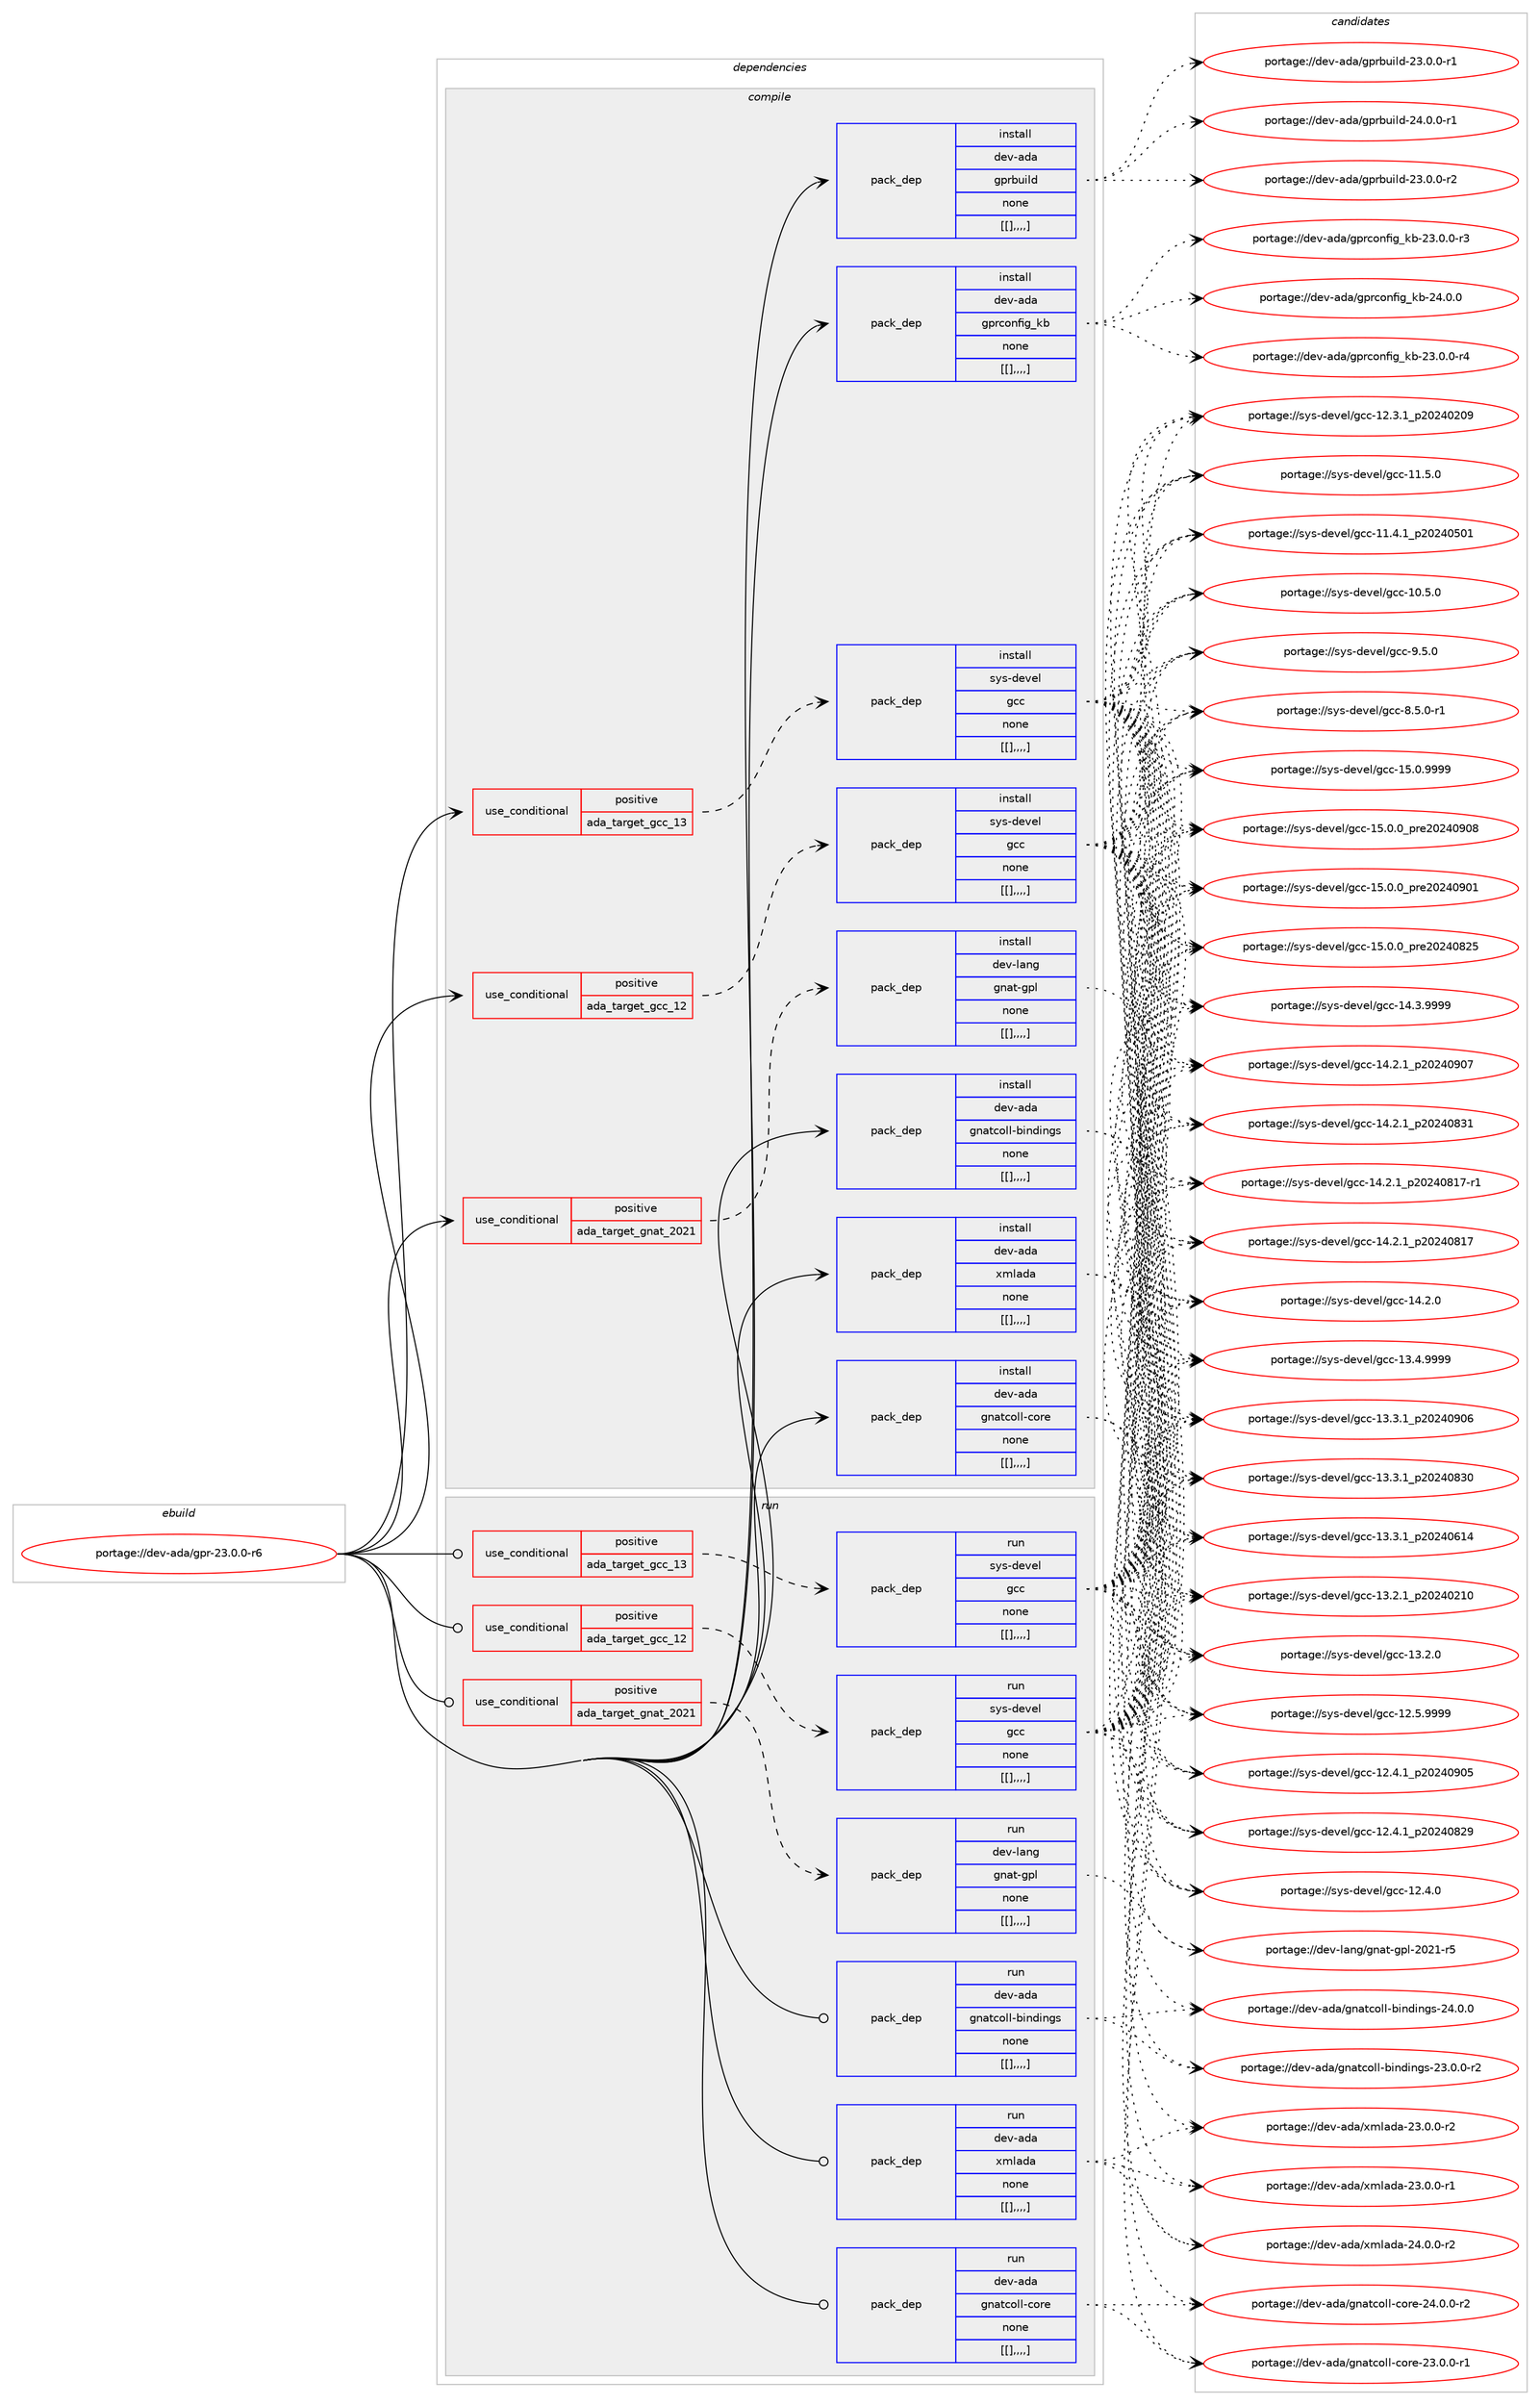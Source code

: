 digraph prolog {

# *************
# Graph options
# *************

newrank=true;
concentrate=true;
compound=true;
graph [rankdir=LR,fontname=Helvetica,fontsize=10,ranksep=1.5];#, ranksep=2.5, nodesep=0.2];
edge  [arrowhead=vee];
node  [fontname=Helvetica,fontsize=10];

# **********
# The ebuild
# **********

subgraph cluster_leftcol {
color=gray;
label=<<i>ebuild</i>>;
id [label="portage://dev-ada/gpr-23.0.0-r6", color=red, width=4, href="../dev-ada/gpr-23.0.0-r6.svg"];
}

# ****************
# The dependencies
# ****************

subgraph cluster_midcol {
color=gray;
label=<<i>dependencies</i>>;
subgraph cluster_compile {
fillcolor="#eeeeee";
style=filled;
label=<<i>compile</i>>;
subgraph cond16638 {
dependency63784 [label=<<TABLE BORDER="0" CELLBORDER="1" CELLSPACING="0" CELLPADDING="4"><TR><TD ROWSPAN="3" CELLPADDING="10">use_conditional</TD></TR><TR><TD>positive</TD></TR><TR><TD>ada_target_gcc_12</TD></TR></TABLE>>, shape=none, color=red];
subgraph pack46225 {
dependency63785 [label=<<TABLE BORDER="0" CELLBORDER="1" CELLSPACING="0" CELLPADDING="4" WIDTH="220"><TR><TD ROWSPAN="6" CELLPADDING="30">pack_dep</TD></TR><TR><TD WIDTH="110">install</TD></TR><TR><TD>sys-devel</TD></TR><TR><TD>gcc</TD></TR><TR><TD>none</TD></TR><TR><TD>[[],,,,]</TD></TR></TABLE>>, shape=none, color=blue];
}
dependency63784:e -> dependency63785:w [weight=20,style="dashed",arrowhead="vee"];
}
id:e -> dependency63784:w [weight=20,style="solid",arrowhead="vee"];
subgraph cond16639 {
dependency63786 [label=<<TABLE BORDER="0" CELLBORDER="1" CELLSPACING="0" CELLPADDING="4"><TR><TD ROWSPAN="3" CELLPADDING="10">use_conditional</TD></TR><TR><TD>positive</TD></TR><TR><TD>ada_target_gcc_13</TD></TR></TABLE>>, shape=none, color=red];
subgraph pack46226 {
dependency63787 [label=<<TABLE BORDER="0" CELLBORDER="1" CELLSPACING="0" CELLPADDING="4" WIDTH="220"><TR><TD ROWSPAN="6" CELLPADDING="30">pack_dep</TD></TR><TR><TD WIDTH="110">install</TD></TR><TR><TD>sys-devel</TD></TR><TR><TD>gcc</TD></TR><TR><TD>none</TD></TR><TR><TD>[[],,,,]</TD></TR></TABLE>>, shape=none, color=blue];
}
dependency63786:e -> dependency63787:w [weight=20,style="dashed",arrowhead="vee"];
}
id:e -> dependency63786:w [weight=20,style="solid",arrowhead="vee"];
subgraph cond16640 {
dependency63788 [label=<<TABLE BORDER="0" CELLBORDER="1" CELLSPACING="0" CELLPADDING="4"><TR><TD ROWSPAN="3" CELLPADDING="10">use_conditional</TD></TR><TR><TD>positive</TD></TR><TR><TD>ada_target_gnat_2021</TD></TR></TABLE>>, shape=none, color=red];
subgraph pack46227 {
dependency63789 [label=<<TABLE BORDER="0" CELLBORDER="1" CELLSPACING="0" CELLPADDING="4" WIDTH="220"><TR><TD ROWSPAN="6" CELLPADDING="30">pack_dep</TD></TR><TR><TD WIDTH="110">install</TD></TR><TR><TD>dev-lang</TD></TR><TR><TD>gnat-gpl</TD></TR><TR><TD>none</TD></TR><TR><TD>[[],,,,]</TD></TR></TABLE>>, shape=none, color=blue];
}
dependency63788:e -> dependency63789:w [weight=20,style="dashed",arrowhead="vee"];
}
id:e -> dependency63788:w [weight=20,style="solid",arrowhead="vee"];
subgraph pack46228 {
dependency63790 [label=<<TABLE BORDER="0" CELLBORDER="1" CELLSPACING="0" CELLPADDING="4" WIDTH="220"><TR><TD ROWSPAN="6" CELLPADDING="30">pack_dep</TD></TR><TR><TD WIDTH="110">install</TD></TR><TR><TD>dev-ada</TD></TR><TR><TD>gnatcoll-bindings</TD></TR><TR><TD>none</TD></TR><TR><TD>[[],,,,]</TD></TR></TABLE>>, shape=none, color=blue];
}
id:e -> dependency63790:w [weight=20,style="solid",arrowhead="vee"];
subgraph pack46229 {
dependency63791 [label=<<TABLE BORDER="0" CELLBORDER="1" CELLSPACING="0" CELLPADDING="4" WIDTH="220"><TR><TD ROWSPAN="6" CELLPADDING="30">pack_dep</TD></TR><TR><TD WIDTH="110">install</TD></TR><TR><TD>dev-ada</TD></TR><TR><TD>gnatcoll-core</TD></TR><TR><TD>none</TD></TR><TR><TD>[[],,,,]</TD></TR></TABLE>>, shape=none, color=blue];
}
id:e -> dependency63791:w [weight=20,style="solid",arrowhead="vee"];
subgraph pack46230 {
dependency63792 [label=<<TABLE BORDER="0" CELLBORDER="1" CELLSPACING="0" CELLPADDING="4" WIDTH="220"><TR><TD ROWSPAN="6" CELLPADDING="30">pack_dep</TD></TR><TR><TD WIDTH="110">install</TD></TR><TR><TD>dev-ada</TD></TR><TR><TD>gprbuild</TD></TR><TR><TD>none</TD></TR><TR><TD>[[],,,,]</TD></TR></TABLE>>, shape=none, color=blue];
}
id:e -> dependency63792:w [weight=20,style="solid",arrowhead="vee"];
subgraph pack46231 {
dependency63793 [label=<<TABLE BORDER="0" CELLBORDER="1" CELLSPACING="0" CELLPADDING="4" WIDTH="220"><TR><TD ROWSPAN="6" CELLPADDING="30">pack_dep</TD></TR><TR><TD WIDTH="110">install</TD></TR><TR><TD>dev-ada</TD></TR><TR><TD>gprconfig_kb</TD></TR><TR><TD>none</TD></TR><TR><TD>[[],,,,]</TD></TR></TABLE>>, shape=none, color=blue];
}
id:e -> dependency63793:w [weight=20,style="solid",arrowhead="vee"];
subgraph pack46232 {
dependency63794 [label=<<TABLE BORDER="0" CELLBORDER="1" CELLSPACING="0" CELLPADDING="4" WIDTH="220"><TR><TD ROWSPAN="6" CELLPADDING="30">pack_dep</TD></TR><TR><TD WIDTH="110">install</TD></TR><TR><TD>dev-ada</TD></TR><TR><TD>xmlada</TD></TR><TR><TD>none</TD></TR><TR><TD>[[],,,,]</TD></TR></TABLE>>, shape=none, color=blue];
}
id:e -> dependency63794:w [weight=20,style="solid",arrowhead="vee"];
}
subgraph cluster_compileandrun {
fillcolor="#eeeeee";
style=filled;
label=<<i>compile and run</i>>;
}
subgraph cluster_run {
fillcolor="#eeeeee";
style=filled;
label=<<i>run</i>>;
subgraph cond16641 {
dependency63795 [label=<<TABLE BORDER="0" CELLBORDER="1" CELLSPACING="0" CELLPADDING="4"><TR><TD ROWSPAN="3" CELLPADDING="10">use_conditional</TD></TR><TR><TD>positive</TD></TR><TR><TD>ada_target_gcc_12</TD></TR></TABLE>>, shape=none, color=red];
subgraph pack46233 {
dependency63796 [label=<<TABLE BORDER="0" CELLBORDER="1" CELLSPACING="0" CELLPADDING="4" WIDTH="220"><TR><TD ROWSPAN="6" CELLPADDING="30">pack_dep</TD></TR><TR><TD WIDTH="110">run</TD></TR><TR><TD>sys-devel</TD></TR><TR><TD>gcc</TD></TR><TR><TD>none</TD></TR><TR><TD>[[],,,,]</TD></TR></TABLE>>, shape=none, color=blue];
}
dependency63795:e -> dependency63796:w [weight=20,style="dashed",arrowhead="vee"];
}
id:e -> dependency63795:w [weight=20,style="solid",arrowhead="odot"];
subgraph cond16642 {
dependency63797 [label=<<TABLE BORDER="0" CELLBORDER="1" CELLSPACING="0" CELLPADDING="4"><TR><TD ROWSPAN="3" CELLPADDING="10">use_conditional</TD></TR><TR><TD>positive</TD></TR><TR><TD>ada_target_gcc_13</TD></TR></TABLE>>, shape=none, color=red];
subgraph pack46234 {
dependency63798 [label=<<TABLE BORDER="0" CELLBORDER="1" CELLSPACING="0" CELLPADDING="4" WIDTH="220"><TR><TD ROWSPAN="6" CELLPADDING="30">pack_dep</TD></TR><TR><TD WIDTH="110">run</TD></TR><TR><TD>sys-devel</TD></TR><TR><TD>gcc</TD></TR><TR><TD>none</TD></TR><TR><TD>[[],,,,]</TD></TR></TABLE>>, shape=none, color=blue];
}
dependency63797:e -> dependency63798:w [weight=20,style="dashed",arrowhead="vee"];
}
id:e -> dependency63797:w [weight=20,style="solid",arrowhead="odot"];
subgraph cond16643 {
dependency63799 [label=<<TABLE BORDER="0" CELLBORDER="1" CELLSPACING="0" CELLPADDING="4"><TR><TD ROWSPAN="3" CELLPADDING="10">use_conditional</TD></TR><TR><TD>positive</TD></TR><TR><TD>ada_target_gnat_2021</TD></TR></TABLE>>, shape=none, color=red];
subgraph pack46235 {
dependency63800 [label=<<TABLE BORDER="0" CELLBORDER="1" CELLSPACING="0" CELLPADDING="4" WIDTH="220"><TR><TD ROWSPAN="6" CELLPADDING="30">pack_dep</TD></TR><TR><TD WIDTH="110">run</TD></TR><TR><TD>dev-lang</TD></TR><TR><TD>gnat-gpl</TD></TR><TR><TD>none</TD></TR><TR><TD>[[],,,,]</TD></TR></TABLE>>, shape=none, color=blue];
}
dependency63799:e -> dependency63800:w [weight=20,style="dashed",arrowhead="vee"];
}
id:e -> dependency63799:w [weight=20,style="solid",arrowhead="odot"];
subgraph pack46236 {
dependency63801 [label=<<TABLE BORDER="0" CELLBORDER="1" CELLSPACING="0" CELLPADDING="4" WIDTH="220"><TR><TD ROWSPAN="6" CELLPADDING="30">pack_dep</TD></TR><TR><TD WIDTH="110">run</TD></TR><TR><TD>dev-ada</TD></TR><TR><TD>gnatcoll-bindings</TD></TR><TR><TD>none</TD></TR><TR><TD>[[],,,,]</TD></TR></TABLE>>, shape=none, color=blue];
}
id:e -> dependency63801:w [weight=20,style="solid",arrowhead="odot"];
subgraph pack46237 {
dependency63802 [label=<<TABLE BORDER="0" CELLBORDER="1" CELLSPACING="0" CELLPADDING="4" WIDTH="220"><TR><TD ROWSPAN="6" CELLPADDING="30">pack_dep</TD></TR><TR><TD WIDTH="110">run</TD></TR><TR><TD>dev-ada</TD></TR><TR><TD>gnatcoll-core</TD></TR><TR><TD>none</TD></TR><TR><TD>[[],,,,]</TD></TR></TABLE>>, shape=none, color=blue];
}
id:e -> dependency63802:w [weight=20,style="solid",arrowhead="odot"];
subgraph pack46238 {
dependency63803 [label=<<TABLE BORDER="0" CELLBORDER="1" CELLSPACING="0" CELLPADDING="4" WIDTH="220"><TR><TD ROWSPAN="6" CELLPADDING="30">pack_dep</TD></TR><TR><TD WIDTH="110">run</TD></TR><TR><TD>dev-ada</TD></TR><TR><TD>xmlada</TD></TR><TR><TD>none</TD></TR><TR><TD>[[],,,,]</TD></TR></TABLE>>, shape=none, color=blue];
}
id:e -> dependency63803:w [weight=20,style="solid",arrowhead="odot"];
}
}

# **************
# The candidates
# **************

subgraph cluster_choices {
rank=same;
color=gray;
label=<<i>candidates</i>>;

subgraph choice46225 {
color=black;
nodesep=1;
choice1151211154510010111810110847103999945495346484657575757 [label="portage://sys-devel/gcc-15.0.9999", color=red, width=4,href="../sys-devel/gcc-15.0.9999.svg"];
choice1151211154510010111810110847103999945495346484648951121141015048505248574856 [label="portage://sys-devel/gcc-15.0.0_pre20240908", color=red, width=4,href="../sys-devel/gcc-15.0.0_pre20240908.svg"];
choice1151211154510010111810110847103999945495346484648951121141015048505248574849 [label="portage://sys-devel/gcc-15.0.0_pre20240901", color=red, width=4,href="../sys-devel/gcc-15.0.0_pre20240901.svg"];
choice1151211154510010111810110847103999945495346484648951121141015048505248565053 [label="portage://sys-devel/gcc-15.0.0_pre20240825", color=red, width=4,href="../sys-devel/gcc-15.0.0_pre20240825.svg"];
choice1151211154510010111810110847103999945495246514657575757 [label="portage://sys-devel/gcc-14.3.9999", color=red, width=4,href="../sys-devel/gcc-14.3.9999.svg"];
choice1151211154510010111810110847103999945495246504649951125048505248574855 [label="portage://sys-devel/gcc-14.2.1_p20240907", color=red, width=4,href="../sys-devel/gcc-14.2.1_p20240907.svg"];
choice1151211154510010111810110847103999945495246504649951125048505248565149 [label="portage://sys-devel/gcc-14.2.1_p20240831", color=red, width=4,href="../sys-devel/gcc-14.2.1_p20240831.svg"];
choice11512111545100101118101108471039999454952465046499511250485052485649554511449 [label="portage://sys-devel/gcc-14.2.1_p20240817-r1", color=red, width=4,href="../sys-devel/gcc-14.2.1_p20240817-r1.svg"];
choice1151211154510010111810110847103999945495246504649951125048505248564955 [label="portage://sys-devel/gcc-14.2.1_p20240817", color=red, width=4,href="../sys-devel/gcc-14.2.1_p20240817.svg"];
choice1151211154510010111810110847103999945495246504648 [label="portage://sys-devel/gcc-14.2.0", color=red, width=4,href="../sys-devel/gcc-14.2.0.svg"];
choice1151211154510010111810110847103999945495146524657575757 [label="portage://sys-devel/gcc-13.4.9999", color=red, width=4,href="../sys-devel/gcc-13.4.9999.svg"];
choice1151211154510010111810110847103999945495146514649951125048505248574854 [label="portage://sys-devel/gcc-13.3.1_p20240906", color=red, width=4,href="../sys-devel/gcc-13.3.1_p20240906.svg"];
choice1151211154510010111810110847103999945495146514649951125048505248565148 [label="portage://sys-devel/gcc-13.3.1_p20240830", color=red, width=4,href="../sys-devel/gcc-13.3.1_p20240830.svg"];
choice1151211154510010111810110847103999945495146514649951125048505248544952 [label="portage://sys-devel/gcc-13.3.1_p20240614", color=red, width=4,href="../sys-devel/gcc-13.3.1_p20240614.svg"];
choice1151211154510010111810110847103999945495146504649951125048505248504948 [label="portage://sys-devel/gcc-13.2.1_p20240210", color=red, width=4,href="../sys-devel/gcc-13.2.1_p20240210.svg"];
choice1151211154510010111810110847103999945495146504648 [label="portage://sys-devel/gcc-13.2.0", color=red, width=4,href="../sys-devel/gcc-13.2.0.svg"];
choice1151211154510010111810110847103999945495046534657575757 [label="portage://sys-devel/gcc-12.5.9999", color=red, width=4,href="../sys-devel/gcc-12.5.9999.svg"];
choice1151211154510010111810110847103999945495046524649951125048505248574853 [label="portage://sys-devel/gcc-12.4.1_p20240905", color=red, width=4,href="../sys-devel/gcc-12.4.1_p20240905.svg"];
choice1151211154510010111810110847103999945495046524649951125048505248565057 [label="portage://sys-devel/gcc-12.4.1_p20240829", color=red, width=4,href="../sys-devel/gcc-12.4.1_p20240829.svg"];
choice1151211154510010111810110847103999945495046524648 [label="portage://sys-devel/gcc-12.4.0", color=red, width=4,href="../sys-devel/gcc-12.4.0.svg"];
choice1151211154510010111810110847103999945495046514649951125048505248504857 [label="portage://sys-devel/gcc-12.3.1_p20240209", color=red, width=4,href="../sys-devel/gcc-12.3.1_p20240209.svg"];
choice1151211154510010111810110847103999945494946534648 [label="portage://sys-devel/gcc-11.5.0", color=red, width=4,href="../sys-devel/gcc-11.5.0.svg"];
choice1151211154510010111810110847103999945494946524649951125048505248534849 [label="portage://sys-devel/gcc-11.4.1_p20240501", color=red, width=4,href="../sys-devel/gcc-11.4.1_p20240501.svg"];
choice1151211154510010111810110847103999945494846534648 [label="portage://sys-devel/gcc-10.5.0", color=red, width=4,href="../sys-devel/gcc-10.5.0.svg"];
choice11512111545100101118101108471039999455746534648 [label="portage://sys-devel/gcc-9.5.0", color=red, width=4,href="../sys-devel/gcc-9.5.0.svg"];
choice115121115451001011181011084710399994556465346484511449 [label="portage://sys-devel/gcc-8.5.0-r1", color=red, width=4,href="../sys-devel/gcc-8.5.0-r1.svg"];
dependency63785:e -> choice1151211154510010111810110847103999945495346484657575757:w [style=dotted,weight="100"];
dependency63785:e -> choice1151211154510010111810110847103999945495346484648951121141015048505248574856:w [style=dotted,weight="100"];
dependency63785:e -> choice1151211154510010111810110847103999945495346484648951121141015048505248574849:w [style=dotted,weight="100"];
dependency63785:e -> choice1151211154510010111810110847103999945495346484648951121141015048505248565053:w [style=dotted,weight="100"];
dependency63785:e -> choice1151211154510010111810110847103999945495246514657575757:w [style=dotted,weight="100"];
dependency63785:e -> choice1151211154510010111810110847103999945495246504649951125048505248574855:w [style=dotted,weight="100"];
dependency63785:e -> choice1151211154510010111810110847103999945495246504649951125048505248565149:w [style=dotted,weight="100"];
dependency63785:e -> choice11512111545100101118101108471039999454952465046499511250485052485649554511449:w [style=dotted,weight="100"];
dependency63785:e -> choice1151211154510010111810110847103999945495246504649951125048505248564955:w [style=dotted,weight="100"];
dependency63785:e -> choice1151211154510010111810110847103999945495246504648:w [style=dotted,weight="100"];
dependency63785:e -> choice1151211154510010111810110847103999945495146524657575757:w [style=dotted,weight="100"];
dependency63785:e -> choice1151211154510010111810110847103999945495146514649951125048505248574854:w [style=dotted,weight="100"];
dependency63785:e -> choice1151211154510010111810110847103999945495146514649951125048505248565148:w [style=dotted,weight="100"];
dependency63785:e -> choice1151211154510010111810110847103999945495146514649951125048505248544952:w [style=dotted,weight="100"];
dependency63785:e -> choice1151211154510010111810110847103999945495146504649951125048505248504948:w [style=dotted,weight="100"];
dependency63785:e -> choice1151211154510010111810110847103999945495146504648:w [style=dotted,weight="100"];
dependency63785:e -> choice1151211154510010111810110847103999945495046534657575757:w [style=dotted,weight="100"];
dependency63785:e -> choice1151211154510010111810110847103999945495046524649951125048505248574853:w [style=dotted,weight="100"];
dependency63785:e -> choice1151211154510010111810110847103999945495046524649951125048505248565057:w [style=dotted,weight="100"];
dependency63785:e -> choice1151211154510010111810110847103999945495046524648:w [style=dotted,weight="100"];
dependency63785:e -> choice1151211154510010111810110847103999945495046514649951125048505248504857:w [style=dotted,weight="100"];
dependency63785:e -> choice1151211154510010111810110847103999945494946534648:w [style=dotted,weight="100"];
dependency63785:e -> choice1151211154510010111810110847103999945494946524649951125048505248534849:w [style=dotted,weight="100"];
dependency63785:e -> choice1151211154510010111810110847103999945494846534648:w [style=dotted,weight="100"];
dependency63785:e -> choice11512111545100101118101108471039999455746534648:w [style=dotted,weight="100"];
dependency63785:e -> choice115121115451001011181011084710399994556465346484511449:w [style=dotted,weight="100"];
}
subgraph choice46226 {
color=black;
nodesep=1;
choice1151211154510010111810110847103999945495346484657575757 [label="portage://sys-devel/gcc-15.0.9999", color=red, width=4,href="../sys-devel/gcc-15.0.9999.svg"];
choice1151211154510010111810110847103999945495346484648951121141015048505248574856 [label="portage://sys-devel/gcc-15.0.0_pre20240908", color=red, width=4,href="../sys-devel/gcc-15.0.0_pre20240908.svg"];
choice1151211154510010111810110847103999945495346484648951121141015048505248574849 [label="portage://sys-devel/gcc-15.0.0_pre20240901", color=red, width=4,href="../sys-devel/gcc-15.0.0_pre20240901.svg"];
choice1151211154510010111810110847103999945495346484648951121141015048505248565053 [label="portage://sys-devel/gcc-15.0.0_pre20240825", color=red, width=4,href="../sys-devel/gcc-15.0.0_pre20240825.svg"];
choice1151211154510010111810110847103999945495246514657575757 [label="portage://sys-devel/gcc-14.3.9999", color=red, width=4,href="../sys-devel/gcc-14.3.9999.svg"];
choice1151211154510010111810110847103999945495246504649951125048505248574855 [label="portage://sys-devel/gcc-14.2.1_p20240907", color=red, width=4,href="../sys-devel/gcc-14.2.1_p20240907.svg"];
choice1151211154510010111810110847103999945495246504649951125048505248565149 [label="portage://sys-devel/gcc-14.2.1_p20240831", color=red, width=4,href="../sys-devel/gcc-14.2.1_p20240831.svg"];
choice11512111545100101118101108471039999454952465046499511250485052485649554511449 [label="portage://sys-devel/gcc-14.2.1_p20240817-r1", color=red, width=4,href="../sys-devel/gcc-14.2.1_p20240817-r1.svg"];
choice1151211154510010111810110847103999945495246504649951125048505248564955 [label="portage://sys-devel/gcc-14.2.1_p20240817", color=red, width=4,href="../sys-devel/gcc-14.2.1_p20240817.svg"];
choice1151211154510010111810110847103999945495246504648 [label="portage://sys-devel/gcc-14.2.0", color=red, width=4,href="../sys-devel/gcc-14.2.0.svg"];
choice1151211154510010111810110847103999945495146524657575757 [label="portage://sys-devel/gcc-13.4.9999", color=red, width=4,href="../sys-devel/gcc-13.4.9999.svg"];
choice1151211154510010111810110847103999945495146514649951125048505248574854 [label="portage://sys-devel/gcc-13.3.1_p20240906", color=red, width=4,href="../sys-devel/gcc-13.3.1_p20240906.svg"];
choice1151211154510010111810110847103999945495146514649951125048505248565148 [label="portage://sys-devel/gcc-13.3.1_p20240830", color=red, width=4,href="../sys-devel/gcc-13.3.1_p20240830.svg"];
choice1151211154510010111810110847103999945495146514649951125048505248544952 [label="portage://sys-devel/gcc-13.3.1_p20240614", color=red, width=4,href="../sys-devel/gcc-13.3.1_p20240614.svg"];
choice1151211154510010111810110847103999945495146504649951125048505248504948 [label="portage://sys-devel/gcc-13.2.1_p20240210", color=red, width=4,href="../sys-devel/gcc-13.2.1_p20240210.svg"];
choice1151211154510010111810110847103999945495146504648 [label="portage://sys-devel/gcc-13.2.0", color=red, width=4,href="../sys-devel/gcc-13.2.0.svg"];
choice1151211154510010111810110847103999945495046534657575757 [label="portage://sys-devel/gcc-12.5.9999", color=red, width=4,href="../sys-devel/gcc-12.5.9999.svg"];
choice1151211154510010111810110847103999945495046524649951125048505248574853 [label="portage://sys-devel/gcc-12.4.1_p20240905", color=red, width=4,href="../sys-devel/gcc-12.4.1_p20240905.svg"];
choice1151211154510010111810110847103999945495046524649951125048505248565057 [label="portage://sys-devel/gcc-12.4.1_p20240829", color=red, width=4,href="../sys-devel/gcc-12.4.1_p20240829.svg"];
choice1151211154510010111810110847103999945495046524648 [label="portage://sys-devel/gcc-12.4.0", color=red, width=4,href="../sys-devel/gcc-12.4.0.svg"];
choice1151211154510010111810110847103999945495046514649951125048505248504857 [label="portage://sys-devel/gcc-12.3.1_p20240209", color=red, width=4,href="../sys-devel/gcc-12.3.1_p20240209.svg"];
choice1151211154510010111810110847103999945494946534648 [label="portage://sys-devel/gcc-11.5.0", color=red, width=4,href="../sys-devel/gcc-11.5.0.svg"];
choice1151211154510010111810110847103999945494946524649951125048505248534849 [label="portage://sys-devel/gcc-11.4.1_p20240501", color=red, width=4,href="../sys-devel/gcc-11.4.1_p20240501.svg"];
choice1151211154510010111810110847103999945494846534648 [label="portage://sys-devel/gcc-10.5.0", color=red, width=4,href="../sys-devel/gcc-10.5.0.svg"];
choice11512111545100101118101108471039999455746534648 [label="portage://sys-devel/gcc-9.5.0", color=red, width=4,href="../sys-devel/gcc-9.5.0.svg"];
choice115121115451001011181011084710399994556465346484511449 [label="portage://sys-devel/gcc-8.5.0-r1", color=red, width=4,href="../sys-devel/gcc-8.5.0-r1.svg"];
dependency63787:e -> choice1151211154510010111810110847103999945495346484657575757:w [style=dotted,weight="100"];
dependency63787:e -> choice1151211154510010111810110847103999945495346484648951121141015048505248574856:w [style=dotted,weight="100"];
dependency63787:e -> choice1151211154510010111810110847103999945495346484648951121141015048505248574849:w [style=dotted,weight="100"];
dependency63787:e -> choice1151211154510010111810110847103999945495346484648951121141015048505248565053:w [style=dotted,weight="100"];
dependency63787:e -> choice1151211154510010111810110847103999945495246514657575757:w [style=dotted,weight="100"];
dependency63787:e -> choice1151211154510010111810110847103999945495246504649951125048505248574855:w [style=dotted,weight="100"];
dependency63787:e -> choice1151211154510010111810110847103999945495246504649951125048505248565149:w [style=dotted,weight="100"];
dependency63787:e -> choice11512111545100101118101108471039999454952465046499511250485052485649554511449:w [style=dotted,weight="100"];
dependency63787:e -> choice1151211154510010111810110847103999945495246504649951125048505248564955:w [style=dotted,weight="100"];
dependency63787:e -> choice1151211154510010111810110847103999945495246504648:w [style=dotted,weight="100"];
dependency63787:e -> choice1151211154510010111810110847103999945495146524657575757:w [style=dotted,weight="100"];
dependency63787:e -> choice1151211154510010111810110847103999945495146514649951125048505248574854:w [style=dotted,weight="100"];
dependency63787:e -> choice1151211154510010111810110847103999945495146514649951125048505248565148:w [style=dotted,weight="100"];
dependency63787:e -> choice1151211154510010111810110847103999945495146514649951125048505248544952:w [style=dotted,weight="100"];
dependency63787:e -> choice1151211154510010111810110847103999945495146504649951125048505248504948:w [style=dotted,weight="100"];
dependency63787:e -> choice1151211154510010111810110847103999945495146504648:w [style=dotted,weight="100"];
dependency63787:e -> choice1151211154510010111810110847103999945495046534657575757:w [style=dotted,weight="100"];
dependency63787:e -> choice1151211154510010111810110847103999945495046524649951125048505248574853:w [style=dotted,weight="100"];
dependency63787:e -> choice1151211154510010111810110847103999945495046524649951125048505248565057:w [style=dotted,weight="100"];
dependency63787:e -> choice1151211154510010111810110847103999945495046524648:w [style=dotted,weight="100"];
dependency63787:e -> choice1151211154510010111810110847103999945495046514649951125048505248504857:w [style=dotted,weight="100"];
dependency63787:e -> choice1151211154510010111810110847103999945494946534648:w [style=dotted,weight="100"];
dependency63787:e -> choice1151211154510010111810110847103999945494946524649951125048505248534849:w [style=dotted,weight="100"];
dependency63787:e -> choice1151211154510010111810110847103999945494846534648:w [style=dotted,weight="100"];
dependency63787:e -> choice11512111545100101118101108471039999455746534648:w [style=dotted,weight="100"];
dependency63787:e -> choice115121115451001011181011084710399994556465346484511449:w [style=dotted,weight="100"];
}
subgraph choice46227 {
color=black;
nodesep=1;
choice100101118451089711010347103110971164510311210845504850494511453 [label="portage://dev-lang/gnat-gpl-2021-r5", color=red, width=4,href="../dev-lang/gnat-gpl-2021-r5.svg"];
dependency63789:e -> choice100101118451089711010347103110971164510311210845504850494511453:w [style=dotted,weight="100"];
}
subgraph choice46228 {
color=black;
nodesep=1;
choice100101118459710097471031109711699111108108459810511010010511010311545505246484648 [label="portage://dev-ada/gnatcoll-bindings-24.0.0", color=red, width=4,href="../dev-ada/gnatcoll-bindings-24.0.0.svg"];
choice1001011184597100974710311097116991111081084598105110100105110103115455051464846484511450 [label="portage://dev-ada/gnatcoll-bindings-23.0.0-r2", color=red, width=4,href="../dev-ada/gnatcoll-bindings-23.0.0-r2.svg"];
dependency63790:e -> choice100101118459710097471031109711699111108108459810511010010511010311545505246484648:w [style=dotted,weight="100"];
dependency63790:e -> choice1001011184597100974710311097116991111081084598105110100105110103115455051464846484511450:w [style=dotted,weight="100"];
}
subgraph choice46229 {
color=black;
nodesep=1;
choice1001011184597100974710311097116991111081084599111114101455052464846484511450 [label="portage://dev-ada/gnatcoll-core-24.0.0-r2", color=red, width=4,href="../dev-ada/gnatcoll-core-24.0.0-r2.svg"];
choice1001011184597100974710311097116991111081084599111114101455051464846484511449 [label="portage://dev-ada/gnatcoll-core-23.0.0-r1", color=red, width=4,href="../dev-ada/gnatcoll-core-23.0.0-r1.svg"];
dependency63791:e -> choice1001011184597100974710311097116991111081084599111114101455052464846484511450:w [style=dotted,weight="100"];
dependency63791:e -> choice1001011184597100974710311097116991111081084599111114101455051464846484511449:w [style=dotted,weight="100"];
}
subgraph choice46230 {
color=black;
nodesep=1;
choice1001011184597100974710311211498117105108100455052464846484511449 [label="portage://dev-ada/gprbuild-24.0.0-r1", color=red, width=4,href="../dev-ada/gprbuild-24.0.0-r1.svg"];
choice1001011184597100974710311211498117105108100455051464846484511450 [label="portage://dev-ada/gprbuild-23.0.0-r2", color=red, width=4,href="../dev-ada/gprbuild-23.0.0-r2.svg"];
choice1001011184597100974710311211498117105108100455051464846484511449 [label="portage://dev-ada/gprbuild-23.0.0-r1", color=red, width=4,href="../dev-ada/gprbuild-23.0.0-r1.svg"];
dependency63792:e -> choice1001011184597100974710311211498117105108100455052464846484511449:w [style=dotted,weight="100"];
dependency63792:e -> choice1001011184597100974710311211498117105108100455051464846484511450:w [style=dotted,weight="100"];
dependency63792:e -> choice1001011184597100974710311211498117105108100455051464846484511449:w [style=dotted,weight="100"];
}
subgraph choice46231 {
color=black;
nodesep=1;
choice1001011184597100974710311211499111110102105103951079845505246484648 [label="portage://dev-ada/gprconfig_kb-24.0.0", color=red, width=4,href="../dev-ada/gprconfig_kb-24.0.0.svg"];
choice10010111845971009747103112114991111101021051039510798455051464846484511452 [label="portage://dev-ada/gprconfig_kb-23.0.0-r4", color=red, width=4,href="../dev-ada/gprconfig_kb-23.0.0-r4.svg"];
choice10010111845971009747103112114991111101021051039510798455051464846484511451 [label="portage://dev-ada/gprconfig_kb-23.0.0-r3", color=red, width=4,href="../dev-ada/gprconfig_kb-23.0.0-r3.svg"];
dependency63793:e -> choice1001011184597100974710311211499111110102105103951079845505246484648:w [style=dotted,weight="100"];
dependency63793:e -> choice10010111845971009747103112114991111101021051039510798455051464846484511452:w [style=dotted,weight="100"];
dependency63793:e -> choice10010111845971009747103112114991111101021051039510798455051464846484511451:w [style=dotted,weight="100"];
}
subgraph choice46232 {
color=black;
nodesep=1;
choice100101118459710097471201091089710097455052464846484511450 [label="portage://dev-ada/xmlada-24.0.0-r2", color=red, width=4,href="../dev-ada/xmlada-24.0.0-r2.svg"];
choice100101118459710097471201091089710097455051464846484511450 [label="portage://dev-ada/xmlada-23.0.0-r2", color=red, width=4,href="../dev-ada/xmlada-23.0.0-r2.svg"];
choice100101118459710097471201091089710097455051464846484511449 [label="portage://dev-ada/xmlada-23.0.0-r1", color=red, width=4,href="../dev-ada/xmlada-23.0.0-r1.svg"];
dependency63794:e -> choice100101118459710097471201091089710097455052464846484511450:w [style=dotted,weight="100"];
dependency63794:e -> choice100101118459710097471201091089710097455051464846484511450:w [style=dotted,weight="100"];
dependency63794:e -> choice100101118459710097471201091089710097455051464846484511449:w [style=dotted,weight="100"];
}
subgraph choice46233 {
color=black;
nodesep=1;
choice1151211154510010111810110847103999945495346484657575757 [label="portage://sys-devel/gcc-15.0.9999", color=red, width=4,href="../sys-devel/gcc-15.0.9999.svg"];
choice1151211154510010111810110847103999945495346484648951121141015048505248574856 [label="portage://sys-devel/gcc-15.0.0_pre20240908", color=red, width=4,href="../sys-devel/gcc-15.0.0_pre20240908.svg"];
choice1151211154510010111810110847103999945495346484648951121141015048505248574849 [label="portage://sys-devel/gcc-15.0.0_pre20240901", color=red, width=4,href="../sys-devel/gcc-15.0.0_pre20240901.svg"];
choice1151211154510010111810110847103999945495346484648951121141015048505248565053 [label="portage://sys-devel/gcc-15.0.0_pre20240825", color=red, width=4,href="../sys-devel/gcc-15.0.0_pre20240825.svg"];
choice1151211154510010111810110847103999945495246514657575757 [label="portage://sys-devel/gcc-14.3.9999", color=red, width=4,href="../sys-devel/gcc-14.3.9999.svg"];
choice1151211154510010111810110847103999945495246504649951125048505248574855 [label="portage://sys-devel/gcc-14.2.1_p20240907", color=red, width=4,href="../sys-devel/gcc-14.2.1_p20240907.svg"];
choice1151211154510010111810110847103999945495246504649951125048505248565149 [label="portage://sys-devel/gcc-14.2.1_p20240831", color=red, width=4,href="../sys-devel/gcc-14.2.1_p20240831.svg"];
choice11512111545100101118101108471039999454952465046499511250485052485649554511449 [label="portage://sys-devel/gcc-14.2.1_p20240817-r1", color=red, width=4,href="../sys-devel/gcc-14.2.1_p20240817-r1.svg"];
choice1151211154510010111810110847103999945495246504649951125048505248564955 [label="portage://sys-devel/gcc-14.2.1_p20240817", color=red, width=4,href="../sys-devel/gcc-14.2.1_p20240817.svg"];
choice1151211154510010111810110847103999945495246504648 [label="portage://sys-devel/gcc-14.2.0", color=red, width=4,href="../sys-devel/gcc-14.2.0.svg"];
choice1151211154510010111810110847103999945495146524657575757 [label="portage://sys-devel/gcc-13.4.9999", color=red, width=4,href="../sys-devel/gcc-13.4.9999.svg"];
choice1151211154510010111810110847103999945495146514649951125048505248574854 [label="portage://sys-devel/gcc-13.3.1_p20240906", color=red, width=4,href="../sys-devel/gcc-13.3.1_p20240906.svg"];
choice1151211154510010111810110847103999945495146514649951125048505248565148 [label="portage://sys-devel/gcc-13.3.1_p20240830", color=red, width=4,href="../sys-devel/gcc-13.3.1_p20240830.svg"];
choice1151211154510010111810110847103999945495146514649951125048505248544952 [label="portage://sys-devel/gcc-13.3.1_p20240614", color=red, width=4,href="../sys-devel/gcc-13.3.1_p20240614.svg"];
choice1151211154510010111810110847103999945495146504649951125048505248504948 [label="portage://sys-devel/gcc-13.2.1_p20240210", color=red, width=4,href="../sys-devel/gcc-13.2.1_p20240210.svg"];
choice1151211154510010111810110847103999945495146504648 [label="portage://sys-devel/gcc-13.2.0", color=red, width=4,href="../sys-devel/gcc-13.2.0.svg"];
choice1151211154510010111810110847103999945495046534657575757 [label="portage://sys-devel/gcc-12.5.9999", color=red, width=4,href="../sys-devel/gcc-12.5.9999.svg"];
choice1151211154510010111810110847103999945495046524649951125048505248574853 [label="portage://sys-devel/gcc-12.4.1_p20240905", color=red, width=4,href="../sys-devel/gcc-12.4.1_p20240905.svg"];
choice1151211154510010111810110847103999945495046524649951125048505248565057 [label="portage://sys-devel/gcc-12.4.1_p20240829", color=red, width=4,href="../sys-devel/gcc-12.4.1_p20240829.svg"];
choice1151211154510010111810110847103999945495046524648 [label="portage://sys-devel/gcc-12.4.0", color=red, width=4,href="../sys-devel/gcc-12.4.0.svg"];
choice1151211154510010111810110847103999945495046514649951125048505248504857 [label="portage://sys-devel/gcc-12.3.1_p20240209", color=red, width=4,href="../sys-devel/gcc-12.3.1_p20240209.svg"];
choice1151211154510010111810110847103999945494946534648 [label="portage://sys-devel/gcc-11.5.0", color=red, width=4,href="../sys-devel/gcc-11.5.0.svg"];
choice1151211154510010111810110847103999945494946524649951125048505248534849 [label="portage://sys-devel/gcc-11.4.1_p20240501", color=red, width=4,href="../sys-devel/gcc-11.4.1_p20240501.svg"];
choice1151211154510010111810110847103999945494846534648 [label="portage://sys-devel/gcc-10.5.0", color=red, width=4,href="../sys-devel/gcc-10.5.0.svg"];
choice11512111545100101118101108471039999455746534648 [label="portage://sys-devel/gcc-9.5.0", color=red, width=4,href="../sys-devel/gcc-9.5.0.svg"];
choice115121115451001011181011084710399994556465346484511449 [label="portage://sys-devel/gcc-8.5.0-r1", color=red, width=4,href="../sys-devel/gcc-8.5.0-r1.svg"];
dependency63796:e -> choice1151211154510010111810110847103999945495346484657575757:w [style=dotted,weight="100"];
dependency63796:e -> choice1151211154510010111810110847103999945495346484648951121141015048505248574856:w [style=dotted,weight="100"];
dependency63796:e -> choice1151211154510010111810110847103999945495346484648951121141015048505248574849:w [style=dotted,weight="100"];
dependency63796:e -> choice1151211154510010111810110847103999945495346484648951121141015048505248565053:w [style=dotted,weight="100"];
dependency63796:e -> choice1151211154510010111810110847103999945495246514657575757:w [style=dotted,weight="100"];
dependency63796:e -> choice1151211154510010111810110847103999945495246504649951125048505248574855:w [style=dotted,weight="100"];
dependency63796:e -> choice1151211154510010111810110847103999945495246504649951125048505248565149:w [style=dotted,weight="100"];
dependency63796:e -> choice11512111545100101118101108471039999454952465046499511250485052485649554511449:w [style=dotted,weight="100"];
dependency63796:e -> choice1151211154510010111810110847103999945495246504649951125048505248564955:w [style=dotted,weight="100"];
dependency63796:e -> choice1151211154510010111810110847103999945495246504648:w [style=dotted,weight="100"];
dependency63796:e -> choice1151211154510010111810110847103999945495146524657575757:w [style=dotted,weight="100"];
dependency63796:e -> choice1151211154510010111810110847103999945495146514649951125048505248574854:w [style=dotted,weight="100"];
dependency63796:e -> choice1151211154510010111810110847103999945495146514649951125048505248565148:w [style=dotted,weight="100"];
dependency63796:e -> choice1151211154510010111810110847103999945495146514649951125048505248544952:w [style=dotted,weight="100"];
dependency63796:e -> choice1151211154510010111810110847103999945495146504649951125048505248504948:w [style=dotted,weight="100"];
dependency63796:e -> choice1151211154510010111810110847103999945495146504648:w [style=dotted,weight="100"];
dependency63796:e -> choice1151211154510010111810110847103999945495046534657575757:w [style=dotted,weight="100"];
dependency63796:e -> choice1151211154510010111810110847103999945495046524649951125048505248574853:w [style=dotted,weight="100"];
dependency63796:e -> choice1151211154510010111810110847103999945495046524649951125048505248565057:w [style=dotted,weight="100"];
dependency63796:e -> choice1151211154510010111810110847103999945495046524648:w [style=dotted,weight="100"];
dependency63796:e -> choice1151211154510010111810110847103999945495046514649951125048505248504857:w [style=dotted,weight="100"];
dependency63796:e -> choice1151211154510010111810110847103999945494946534648:w [style=dotted,weight="100"];
dependency63796:e -> choice1151211154510010111810110847103999945494946524649951125048505248534849:w [style=dotted,weight="100"];
dependency63796:e -> choice1151211154510010111810110847103999945494846534648:w [style=dotted,weight="100"];
dependency63796:e -> choice11512111545100101118101108471039999455746534648:w [style=dotted,weight="100"];
dependency63796:e -> choice115121115451001011181011084710399994556465346484511449:w [style=dotted,weight="100"];
}
subgraph choice46234 {
color=black;
nodesep=1;
choice1151211154510010111810110847103999945495346484657575757 [label="portage://sys-devel/gcc-15.0.9999", color=red, width=4,href="../sys-devel/gcc-15.0.9999.svg"];
choice1151211154510010111810110847103999945495346484648951121141015048505248574856 [label="portage://sys-devel/gcc-15.0.0_pre20240908", color=red, width=4,href="../sys-devel/gcc-15.0.0_pre20240908.svg"];
choice1151211154510010111810110847103999945495346484648951121141015048505248574849 [label="portage://sys-devel/gcc-15.0.0_pre20240901", color=red, width=4,href="../sys-devel/gcc-15.0.0_pre20240901.svg"];
choice1151211154510010111810110847103999945495346484648951121141015048505248565053 [label="portage://sys-devel/gcc-15.0.0_pre20240825", color=red, width=4,href="../sys-devel/gcc-15.0.0_pre20240825.svg"];
choice1151211154510010111810110847103999945495246514657575757 [label="portage://sys-devel/gcc-14.3.9999", color=red, width=4,href="../sys-devel/gcc-14.3.9999.svg"];
choice1151211154510010111810110847103999945495246504649951125048505248574855 [label="portage://sys-devel/gcc-14.2.1_p20240907", color=red, width=4,href="../sys-devel/gcc-14.2.1_p20240907.svg"];
choice1151211154510010111810110847103999945495246504649951125048505248565149 [label="portage://sys-devel/gcc-14.2.1_p20240831", color=red, width=4,href="../sys-devel/gcc-14.2.1_p20240831.svg"];
choice11512111545100101118101108471039999454952465046499511250485052485649554511449 [label="portage://sys-devel/gcc-14.2.1_p20240817-r1", color=red, width=4,href="../sys-devel/gcc-14.2.1_p20240817-r1.svg"];
choice1151211154510010111810110847103999945495246504649951125048505248564955 [label="portage://sys-devel/gcc-14.2.1_p20240817", color=red, width=4,href="../sys-devel/gcc-14.2.1_p20240817.svg"];
choice1151211154510010111810110847103999945495246504648 [label="portage://sys-devel/gcc-14.2.0", color=red, width=4,href="../sys-devel/gcc-14.2.0.svg"];
choice1151211154510010111810110847103999945495146524657575757 [label="portage://sys-devel/gcc-13.4.9999", color=red, width=4,href="../sys-devel/gcc-13.4.9999.svg"];
choice1151211154510010111810110847103999945495146514649951125048505248574854 [label="portage://sys-devel/gcc-13.3.1_p20240906", color=red, width=4,href="../sys-devel/gcc-13.3.1_p20240906.svg"];
choice1151211154510010111810110847103999945495146514649951125048505248565148 [label="portage://sys-devel/gcc-13.3.1_p20240830", color=red, width=4,href="../sys-devel/gcc-13.3.1_p20240830.svg"];
choice1151211154510010111810110847103999945495146514649951125048505248544952 [label="portage://sys-devel/gcc-13.3.1_p20240614", color=red, width=4,href="../sys-devel/gcc-13.3.1_p20240614.svg"];
choice1151211154510010111810110847103999945495146504649951125048505248504948 [label="portage://sys-devel/gcc-13.2.1_p20240210", color=red, width=4,href="../sys-devel/gcc-13.2.1_p20240210.svg"];
choice1151211154510010111810110847103999945495146504648 [label="portage://sys-devel/gcc-13.2.0", color=red, width=4,href="../sys-devel/gcc-13.2.0.svg"];
choice1151211154510010111810110847103999945495046534657575757 [label="portage://sys-devel/gcc-12.5.9999", color=red, width=4,href="../sys-devel/gcc-12.5.9999.svg"];
choice1151211154510010111810110847103999945495046524649951125048505248574853 [label="portage://sys-devel/gcc-12.4.1_p20240905", color=red, width=4,href="../sys-devel/gcc-12.4.1_p20240905.svg"];
choice1151211154510010111810110847103999945495046524649951125048505248565057 [label="portage://sys-devel/gcc-12.4.1_p20240829", color=red, width=4,href="../sys-devel/gcc-12.4.1_p20240829.svg"];
choice1151211154510010111810110847103999945495046524648 [label="portage://sys-devel/gcc-12.4.0", color=red, width=4,href="../sys-devel/gcc-12.4.0.svg"];
choice1151211154510010111810110847103999945495046514649951125048505248504857 [label="portage://sys-devel/gcc-12.3.1_p20240209", color=red, width=4,href="../sys-devel/gcc-12.3.1_p20240209.svg"];
choice1151211154510010111810110847103999945494946534648 [label="portage://sys-devel/gcc-11.5.0", color=red, width=4,href="../sys-devel/gcc-11.5.0.svg"];
choice1151211154510010111810110847103999945494946524649951125048505248534849 [label="portage://sys-devel/gcc-11.4.1_p20240501", color=red, width=4,href="../sys-devel/gcc-11.4.1_p20240501.svg"];
choice1151211154510010111810110847103999945494846534648 [label="portage://sys-devel/gcc-10.5.0", color=red, width=4,href="../sys-devel/gcc-10.5.0.svg"];
choice11512111545100101118101108471039999455746534648 [label="portage://sys-devel/gcc-9.5.0", color=red, width=4,href="../sys-devel/gcc-9.5.0.svg"];
choice115121115451001011181011084710399994556465346484511449 [label="portage://sys-devel/gcc-8.5.0-r1", color=red, width=4,href="../sys-devel/gcc-8.5.0-r1.svg"];
dependency63798:e -> choice1151211154510010111810110847103999945495346484657575757:w [style=dotted,weight="100"];
dependency63798:e -> choice1151211154510010111810110847103999945495346484648951121141015048505248574856:w [style=dotted,weight="100"];
dependency63798:e -> choice1151211154510010111810110847103999945495346484648951121141015048505248574849:w [style=dotted,weight="100"];
dependency63798:e -> choice1151211154510010111810110847103999945495346484648951121141015048505248565053:w [style=dotted,weight="100"];
dependency63798:e -> choice1151211154510010111810110847103999945495246514657575757:w [style=dotted,weight="100"];
dependency63798:e -> choice1151211154510010111810110847103999945495246504649951125048505248574855:w [style=dotted,weight="100"];
dependency63798:e -> choice1151211154510010111810110847103999945495246504649951125048505248565149:w [style=dotted,weight="100"];
dependency63798:e -> choice11512111545100101118101108471039999454952465046499511250485052485649554511449:w [style=dotted,weight="100"];
dependency63798:e -> choice1151211154510010111810110847103999945495246504649951125048505248564955:w [style=dotted,weight="100"];
dependency63798:e -> choice1151211154510010111810110847103999945495246504648:w [style=dotted,weight="100"];
dependency63798:e -> choice1151211154510010111810110847103999945495146524657575757:w [style=dotted,weight="100"];
dependency63798:e -> choice1151211154510010111810110847103999945495146514649951125048505248574854:w [style=dotted,weight="100"];
dependency63798:e -> choice1151211154510010111810110847103999945495146514649951125048505248565148:w [style=dotted,weight="100"];
dependency63798:e -> choice1151211154510010111810110847103999945495146514649951125048505248544952:w [style=dotted,weight="100"];
dependency63798:e -> choice1151211154510010111810110847103999945495146504649951125048505248504948:w [style=dotted,weight="100"];
dependency63798:e -> choice1151211154510010111810110847103999945495146504648:w [style=dotted,weight="100"];
dependency63798:e -> choice1151211154510010111810110847103999945495046534657575757:w [style=dotted,weight="100"];
dependency63798:e -> choice1151211154510010111810110847103999945495046524649951125048505248574853:w [style=dotted,weight="100"];
dependency63798:e -> choice1151211154510010111810110847103999945495046524649951125048505248565057:w [style=dotted,weight="100"];
dependency63798:e -> choice1151211154510010111810110847103999945495046524648:w [style=dotted,weight="100"];
dependency63798:e -> choice1151211154510010111810110847103999945495046514649951125048505248504857:w [style=dotted,weight="100"];
dependency63798:e -> choice1151211154510010111810110847103999945494946534648:w [style=dotted,weight="100"];
dependency63798:e -> choice1151211154510010111810110847103999945494946524649951125048505248534849:w [style=dotted,weight="100"];
dependency63798:e -> choice1151211154510010111810110847103999945494846534648:w [style=dotted,weight="100"];
dependency63798:e -> choice11512111545100101118101108471039999455746534648:w [style=dotted,weight="100"];
dependency63798:e -> choice115121115451001011181011084710399994556465346484511449:w [style=dotted,weight="100"];
}
subgraph choice46235 {
color=black;
nodesep=1;
choice100101118451089711010347103110971164510311210845504850494511453 [label="portage://dev-lang/gnat-gpl-2021-r5", color=red, width=4,href="../dev-lang/gnat-gpl-2021-r5.svg"];
dependency63800:e -> choice100101118451089711010347103110971164510311210845504850494511453:w [style=dotted,weight="100"];
}
subgraph choice46236 {
color=black;
nodesep=1;
choice100101118459710097471031109711699111108108459810511010010511010311545505246484648 [label="portage://dev-ada/gnatcoll-bindings-24.0.0", color=red, width=4,href="../dev-ada/gnatcoll-bindings-24.0.0.svg"];
choice1001011184597100974710311097116991111081084598105110100105110103115455051464846484511450 [label="portage://dev-ada/gnatcoll-bindings-23.0.0-r2", color=red, width=4,href="../dev-ada/gnatcoll-bindings-23.0.0-r2.svg"];
dependency63801:e -> choice100101118459710097471031109711699111108108459810511010010511010311545505246484648:w [style=dotted,weight="100"];
dependency63801:e -> choice1001011184597100974710311097116991111081084598105110100105110103115455051464846484511450:w [style=dotted,weight="100"];
}
subgraph choice46237 {
color=black;
nodesep=1;
choice1001011184597100974710311097116991111081084599111114101455052464846484511450 [label="portage://dev-ada/gnatcoll-core-24.0.0-r2", color=red, width=4,href="../dev-ada/gnatcoll-core-24.0.0-r2.svg"];
choice1001011184597100974710311097116991111081084599111114101455051464846484511449 [label="portage://dev-ada/gnatcoll-core-23.0.0-r1", color=red, width=4,href="../dev-ada/gnatcoll-core-23.0.0-r1.svg"];
dependency63802:e -> choice1001011184597100974710311097116991111081084599111114101455052464846484511450:w [style=dotted,weight="100"];
dependency63802:e -> choice1001011184597100974710311097116991111081084599111114101455051464846484511449:w [style=dotted,weight="100"];
}
subgraph choice46238 {
color=black;
nodesep=1;
choice100101118459710097471201091089710097455052464846484511450 [label="portage://dev-ada/xmlada-24.0.0-r2", color=red, width=4,href="../dev-ada/xmlada-24.0.0-r2.svg"];
choice100101118459710097471201091089710097455051464846484511450 [label="portage://dev-ada/xmlada-23.0.0-r2", color=red, width=4,href="../dev-ada/xmlada-23.0.0-r2.svg"];
choice100101118459710097471201091089710097455051464846484511449 [label="portage://dev-ada/xmlada-23.0.0-r1", color=red, width=4,href="../dev-ada/xmlada-23.0.0-r1.svg"];
dependency63803:e -> choice100101118459710097471201091089710097455052464846484511450:w [style=dotted,weight="100"];
dependency63803:e -> choice100101118459710097471201091089710097455051464846484511450:w [style=dotted,weight="100"];
dependency63803:e -> choice100101118459710097471201091089710097455051464846484511449:w [style=dotted,weight="100"];
}
}

}
